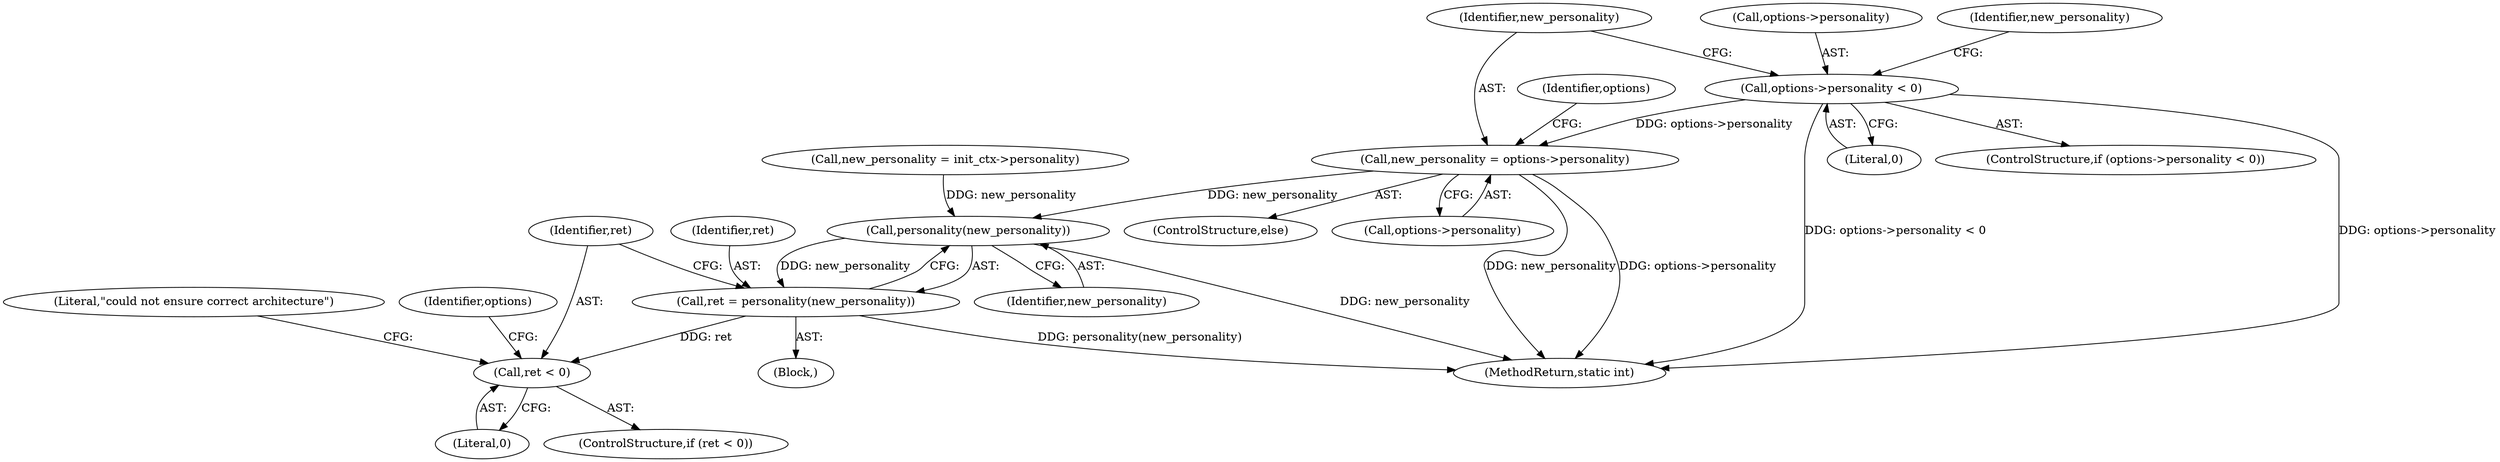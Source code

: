 digraph "0_lxc_5c3fcae78b63ac9dd56e36075903921bd9461f9e@pointer" {
"1000228" [label="(Call,new_personality = options->personality)"];
"1000217" [label="(Call,options->personality < 0)"];
"1000242" [label="(Call,personality(new_personality))"];
"1000240" [label="(Call,ret = personality(new_personality))"];
"1000245" [label="(Call,ret < 0)"];
"1000221" [label="(Literal,0)"];
"1000227" [label="(ControlStructure,else)"];
"1000246" [label="(Identifier,ret)"];
"1000222" [label="(Call,new_personality = init_ctx->personality)"];
"1000240" [label="(Call,ret = personality(new_personality))"];
"1000216" [label="(ControlStructure,if (options->personality < 0))"];
"1000241" [label="(Identifier,ret)"];
"1000242" [label="(Call,personality(new_personality))"];
"1000239" [label="(Block,)"];
"1000223" [label="(Identifier,new_personality)"];
"1000230" [label="(Call,options->personality)"];
"1000250" [label="(Literal,\"could not ensure correct architecture\")"];
"1000247" [label="(Literal,0)"];
"1000245" [label="(Call,ret < 0)"];
"1000229" [label="(Identifier,new_personality)"];
"1000244" [label="(ControlStructure,if (ret < 0))"];
"1000696" [label="(MethodReturn,static int)"];
"1000217" [label="(Call,options->personality < 0)"];
"1000260" [label="(Identifier,options)"];
"1000236" [label="(Identifier,options)"];
"1000243" [label="(Identifier,new_personality)"];
"1000228" [label="(Call,new_personality = options->personality)"];
"1000218" [label="(Call,options->personality)"];
"1000228" -> "1000227"  [label="AST: "];
"1000228" -> "1000230"  [label="CFG: "];
"1000229" -> "1000228"  [label="AST: "];
"1000230" -> "1000228"  [label="AST: "];
"1000236" -> "1000228"  [label="CFG: "];
"1000228" -> "1000696"  [label="DDG: new_personality"];
"1000228" -> "1000696"  [label="DDG: options->personality"];
"1000217" -> "1000228"  [label="DDG: options->personality"];
"1000228" -> "1000242"  [label="DDG: new_personality"];
"1000217" -> "1000216"  [label="AST: "];
"1000217" -> "1000221"  [label="CFG: "];
"1000218" -> "1000217"  [label="AST: "];
"1000221" -> "1000217"  [label="AST: "];
"1000223" -> "1000217"  [label="CFG: "];
"1000229" -> "1000217"  [label="CFG: "];
"1000217" -> "1000696"  [label="DDG: options->personality < 0"];
"1000217" -> "1000696"  [label="DDG: options->personality"];
"1000242" -> "1000240"  [label="AST: "];
"1000242" -> "1000243"  [label="CFG: "];
"1000243" -> "1000242"  [label="AST: "];
"1000240" -> "1000242"  [label="CFG: "];
"1000242" -> "1000696"  [label="DDG: new_personality"];
"1000242" -> "1000240"  [label="DDG: new_personality"];
"1000222" -> "1000242"  [label="DDG: new_personality"];
"1000240" -> "1000239"  [label="AST: "];
"1000241" -> "1000240"  [label="AST: "];
"1000246" -> "1000240"  [label="CFG: "];
"1000240" -> "1000696"  [label="DDG: personality(new_personality)"];
"1000240" -> "1000245"  [label="DDG: ret"];
"1000245" -> "1000244"  [label="AST: "];
"1000245" -> "1000247"  [label="CFG: "];
"1000246" -> "1000245"  [label="AST: "];
"1000247" -> "1000245"  [label="AST: "];
"1000250" -> "1000245"  [label="CFG: "];
"1000260" -> "1000245"  [label="CFG: "];
}
